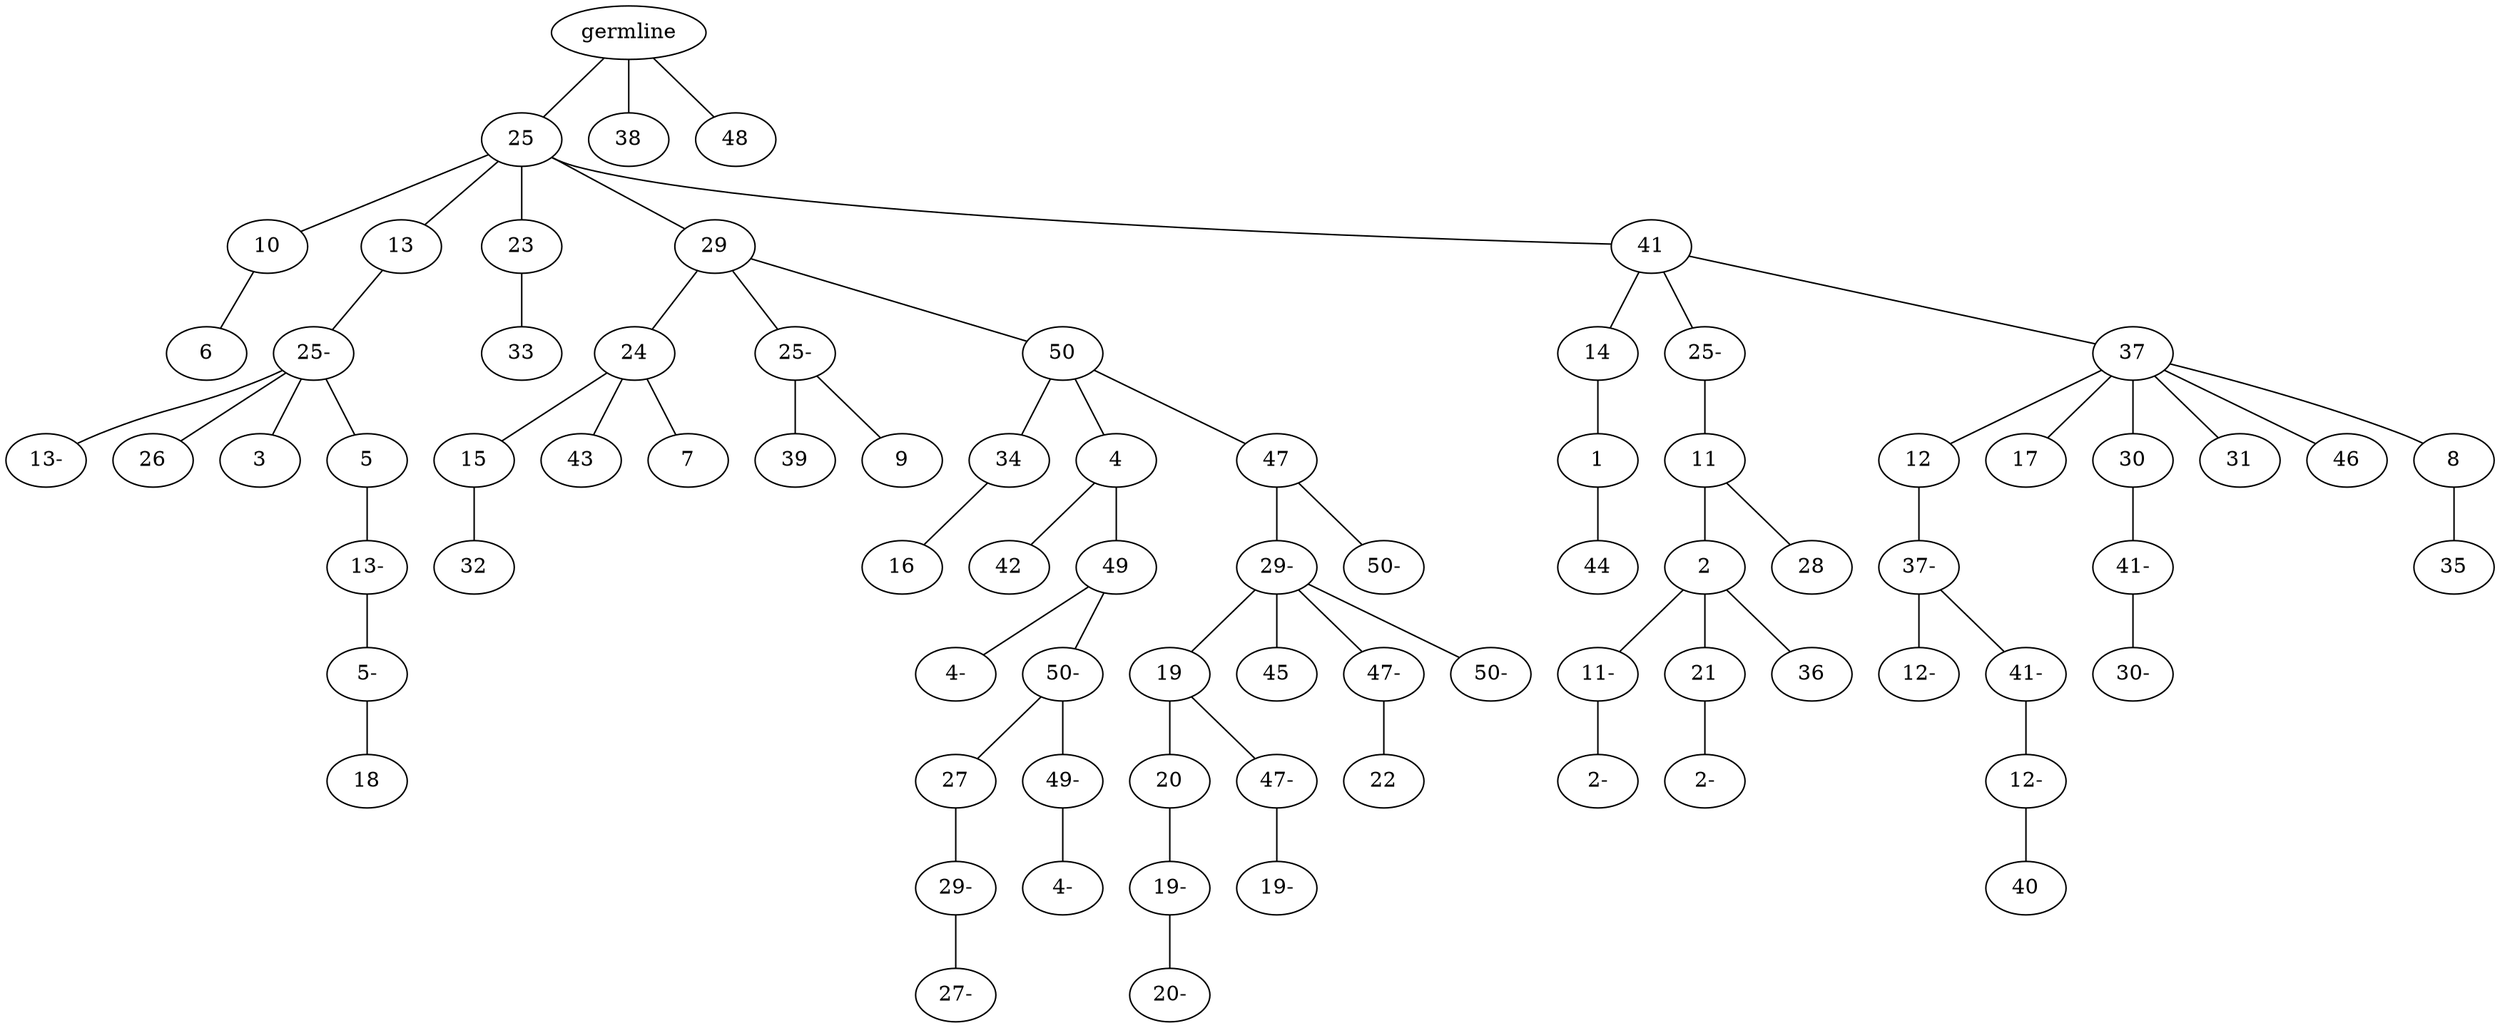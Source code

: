 graph tree {
    "139813976541744" [label="germline"];
    "139813987797360" [label="25"];
    "139813987795920" [label="10"];
    "139813987795968" [label="6"];
    "139813987797456" [label="13"];
    "139813987797984" [label="25-"];
    "139813987797744" [label="13-"];
    "139813987797792" [label="26"];
    "139813987797312" [label="3"];
    "139813987797888" [label="5"];
    "139813987798272" [label="13-"];
    "139813987797216" [label="5-"];
    "139813976367168" [label="18"];
    "139813987798032" [label="23"];
    "139813987798800" [label="33"];
    "139813987798464" [label="29"];
    "139813987798560" [label="24"];
    "139813976367360" [label="15"];
    "139813976367744" [label="32"];
    "139813968037632" [label="43"];
    "139813976368608" [label="7"];
    "139813976369280" [label="25-"];
    "139813976368272" [label="39"];
    "139813976367840" [label="9"];
    "139813976369424" [label="50"];
    "139813976368800" [label="34"];
    "139813976369088" [label="16"];
    "139813976369856" [label="4"];
    "139813976369328" [label="42"];
    "139813976369040" [label="49"];
    "139813976369712" [label="4-"];
    "139813976369760" [label="50-"];
    "139813976370000" [label="27"];
    "139813976370720" [label="29-"];
    "139813976371056" [label="27-"];
    "139813976370240" [label="49-"];
    "139813976371104" [label="4-"];
    "139813976370432" [label="47"];
    "139813976370576" [label="29-"];
    "139813976370816" [label="19"];
    "139813966688752" [label="20"];
    "139813966688896" [label="19-"];
    "139813966689328" [label="20-"];
    "139813966689568" [label="47-"];
    "139813966688848" [label="19-"];
    "139813966690144" [label="45"];
    "139813966689280" [label="47-"];
    "139813966689808" [label="22"];
    "139813966690192" [label="50-"];
    "139813976371008" [label="50-"];
    "139813987798848" [label="41"];
    "139813976370048" [label="14"];
    "139813966690000" [label="1"];
    "139813966690048" [label="44"];
    "139813966690336" [label="25-"];
    "139813966690576" [label="11"];
    "139813966690720" [label="2"];
    "139813966691008" [label="11-"];
    "139813966691344" [label="2-"];
    "139813966691872" [label="21"];
    "139813966691488" [label="2-"];
    "139813966692064" [label="36"];
    "139813966690528" [label="28"];
    "139813966690816" [label="37"];
    "139813966690912" [label="12"];
    "139813966691824" [label="37-"];
    "139813966692304" [label="12-"];
    "139813966692016" [label="41-"];
    "139813978591392" [label="12-"];
    "139813978591968" [label="40"];
    "139813966691968" [label="17"];
    "139813966690384" [label="30"];
    "139813978591824" [label="41-"];
    "139813978592160" [label="30-"];
    "139813978592016" [label="31"];
    "139813978592832" [label="46"];
    "139813978591584" [label="8"];
    "139813978592256" [label="35"];
    "139813987798128" [label="38"];
    "139813966692112" [label="48"];
    "139813976541744" -- "139813987797360";
    "139813976541744" -- "139813987798128";
    "139813976541744" -- "139813966692112";
    "139813987797360" -- "139813987795920";
    "139813987797360" -- "139813987797456";
    "139813987797360" -- "139813987798032";
    "139813987797360" -- "139813987798464";
    "139813987797360" -- "139813987798848";
    "139813987795920" -- "139813987795968";
    "139813987797456" -- "139813987797984";
    "139813987797984" -- "139813987797744";
    "139813987797984" -- "139813987797792";
    "139813987797984" -- "139813987797312";
    "139813987797984" -- "139813987797888";
    "139813987797888" -- "139813987798272";
    "139813987798272" -- "139813987797216";
    "139813987797216" -- "139813976367168";
    "139813987798032" -- "139813987798800";
    "139813987798464" -- "139813987798560";
    "139813987798464" -- "139813976369280";
    "139813987798464" -- "139813976369424";
    "139813987798560" -- "139813976367360";
    "139813987798560" -- "139813968037632";
    "139813987798560" -- "139813976368608";
    "139813976367360" -- "139813976367744";
    "139813976369280" -- "139813976368272";
    "139813976369280" -- "139813976367840";
    "139813976369424" -- "139813976368800";
    "139813976369424" -- "139813976369856";
    "139813976369424" -- "139813976370432";
    "139813976368800" -- "139813976369088";
    "139813976369856" -- "139813976369328";
    "139813976369856" -- "139813976369040";
    "139813976369040" -- "139813976369712";
    "139813976369040" -- "139813976369760";
    "139813976369760" -- "139813976370000";
    "139813976369760" -- "139813976370240";
    "139813976370000" -- "139813976370720";
    "139813976370720" -- "139813976371056";
    "139813976370240" -- "139813976371104";
    "139813976370432" -- "139813976370576";
    "139813976370432" -- "139813976371008";
    "139813976370576" -- "139813976370816";
    "139813976370576" -- "139813966690144";
    "139813976370576" -- "139813966689280";
    "139813976370576" -- "139813966690192";
    "139813976370816" -- "139813966688752";
    "139813976370816" -- "139813966689568";
    "139813966688752" -- "139813966688896";
    "139813966688896" -- "139813966689328";
    "139813966689568" -- "139813966688848";
    "139813966689280" -- "139813966689808";
    "139813987798848" -- "139813976370048";
    "139813987798848" -- "139813966690336";
    "139813987798848" -- "139813966690816";
    "139813976370048" -- "139813966690000";
    "139813966690000" -- "139813966690048";
    "139813966690336" -- "139813966690576";
    "139813966690576" -- "139813966690720";
    "139813966690576" -- "139813966690528";
    "139813966690720" -- "139813966691008";
    "139813966690720" -- "139813966691872";
    "139813966690720" -- "139813966692064";
    "139813966691008" -- "139813966691344";
    "139813966691872" -- "139813966691488";
    "139813966690816" -- "139813966690912";
    "139813966690816" -- "139813966691968";
    "139813966690816" -- "139813966690384";
    "139813966690816" -- "139813978592016";
    "139813966690816" -- "139813978592832";
    "139813966690816" -- "139813978591584";
    "139813966690912" -- "139813966691824";
    "139813966691824" -- "139813966692304";
    "139813966691824" -- "139813966692016";
    "139813966692016" -- "139813978591392";
    "139813978591392" -- "139813978591968";
    "139813966690384" -- "139813978591824";
    "139813978591824" -- "139813978592160";
    "139813978591584" -- "139813978592256";
}
